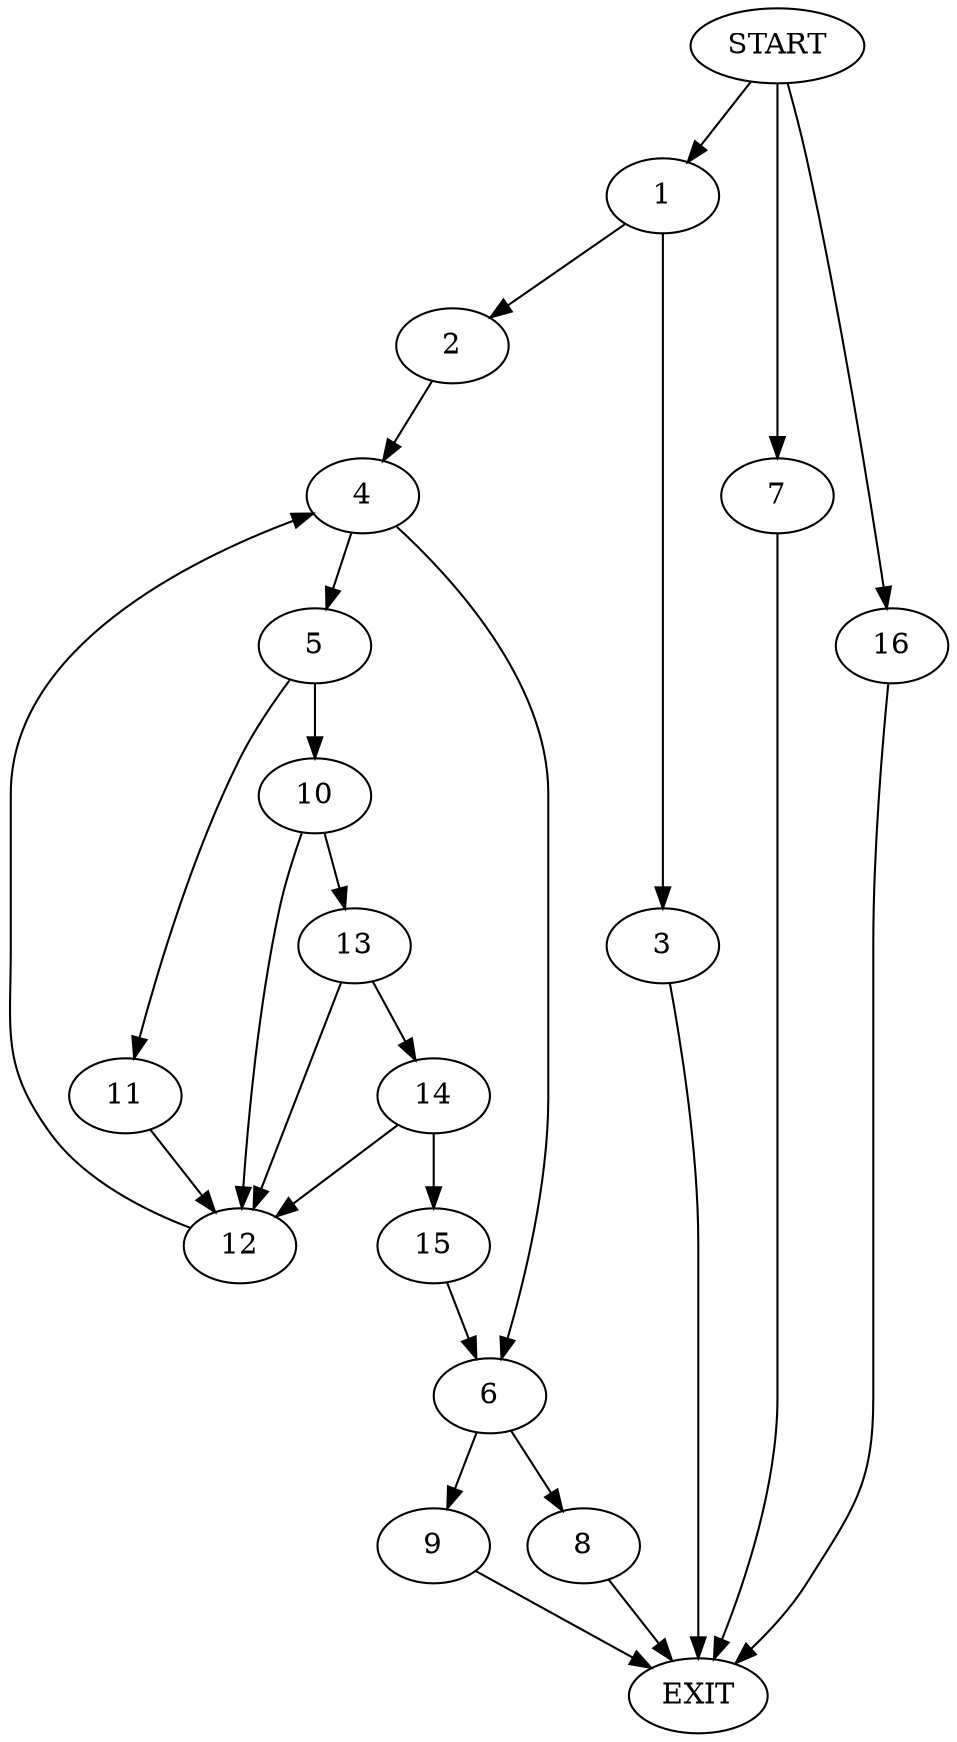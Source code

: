 digraph {
0 [label="START"]
17 [label="EXIT"]
0 -> 1
1 -> 2
1 -> 3
2 -> 4
3 -> 17
4 -> 5
4 -> 6
0 -> 7
7 -> 17
6 -> 8
6 -> 9
5 -> 10
5 -> 11
11 -> 12
10 -> 13
10 -> 12
12 -> 4
13 -> 14
13 -> 12
14 -> 15
14 -> 12
15 -> 6
9 -> 17
8 -> 17
0 -> 16
16 -> 17
}
